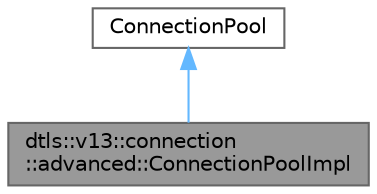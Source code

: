 digraph "dtls::v13::connection::advanced::ConnectionPoolImpl"
{
 // LATEX_PDF_SIZE
  bgcolor="transparent";
  edge [fontname=Helvetica,fontsize=10,labelfontname=Helvetica,labelfontsize=10];
  node [fontname=Helvetica,fontsize=10,shape=box,height=0.2,width=0.4];
  Node1 [id="Node000001",label="dtls::v13::connection\l::advanced::ConnectionPoolImpl",height=0.2,width=0.4,color="gray40", fillcolor="grey60", style="filled", fontcolor="black",tooltip="Connection pool implementation."];
  Node2 -> Node1 [id="edge1_Node000001_Node000002",dir="back",color="steelblue1",style="solid",tooltip=" "];
  Node2 [id="Node000002",label="ConnectionPool",height=0.2,width=0.4,color="gray40", fillcolor="white", style="filled",tooltip=" "];
}
